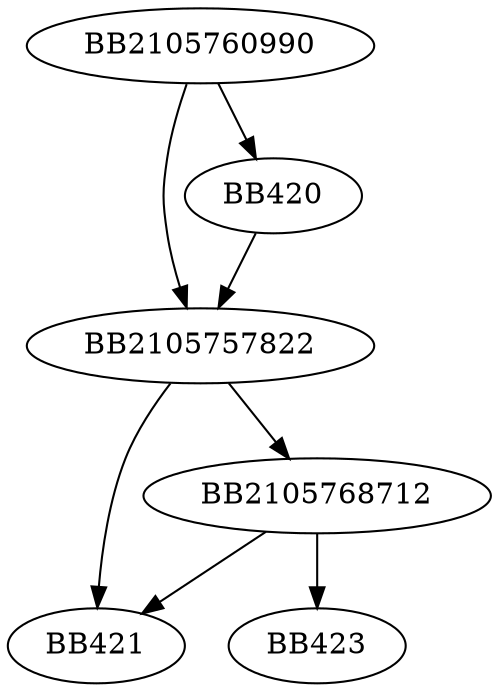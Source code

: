 digraph G{
	BB2105760990->BB2105757822;
	BB2105760990->BB420;
	BB420->BB2105757822;
	BB2105757822->BB421;
	BB2105757822->BB2105768712;
	BB2105768712->BB421;
	BB2105768712->BB423;
}
